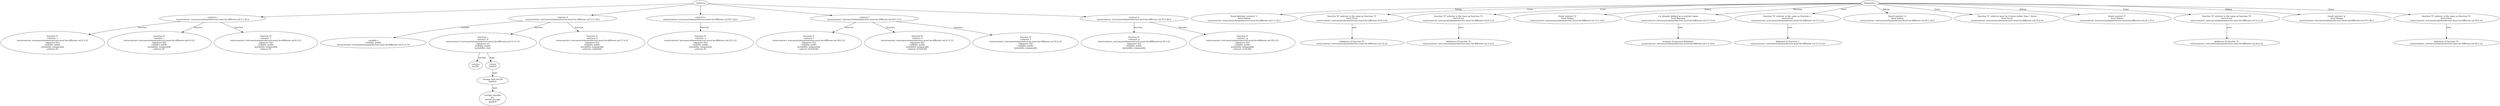 strict digraph "tests/contract_testcases/solana/selectors-must-be-different.sol" {
	contract [label="contract c\ntests/contract_testcases/solana/selectors-must-be-different.sol:1:1-10:2"]
	f1 [label="function f1\ncontract: c\ntests/contract_testcases/solana/selectors-must-be-different.sol:3:2-22\nsignature f1()\nvisibility public\nmutability nonpayable\nselector 01"]
	f2 [label="function f2\ncontract: c\ntests/contract_testcases/solana/selectors-must-be-different.sol:6:2-22\nsignature f2()\nvisibility public\nmutability nonpayable\nselector 01"]
	f3 [label="function f3\ncontract: c\ntests/contract_testcases/solana/selectors-must-be-different.sol:9:2-22\nsignature f3()\nvisibility public\nmutability nonpayable\nselector 01"]
	contract_5 [label="contract d\ntests/contract_testcases/solana/selectors-must-be-different.sol:12:1-18:2"]
	var [label="variable c\nvisibility public\ntests/contract_testcases/solana/selectors-must-be-different.sol:13:2-14"]
	c [label="function c\ncontract: d\ntests/contract_testcases/solana/selectors-must-be-different.sol:13:13-14\nsignature c()\nvisibility public\nmutability view"]
	returns [label="returns\nint256 "]
	return [label="return\nimplicit"]
	storage_load [label="storage load int256\nimplicit"]
	storage_var [label="storage variable\nd.c\nint256 storage\nimplicit"]
	f1_12 [label="function f1\ncontract: d\ntests/contract_testcases/solana/selectors-must-be-different.sol:17:2-22\nsignature f1()\nvisibility public\nmutability nonpayable\nselector c3da42b8"]
	contract_13 [label="contract e\ntests/contract_testcases/solana/selectors-must-be-different.sol:20:1-24:2"]
	f1_14 [label="function f1\ncontract: e\ntests/contract_testcases/solana/selectors-must-be-different.sol:23:2-22\nsignature f1()\nvisibility public\nmutability nonpayable\nselector 01"]
	contract_15 [label="contract f\ntests/contract_testcases/solana/selectors-must-be-different.sol:26:1-33:2"]
	f1_16 [label="function f1\ncontract: f\ntests/contract_testcases/solana/selectors-must-be-different.sol:29:2-22\nsignature f1()\nvisibility public\nmutability nonpayable\nselector 41424344"]
	f2_17 [label="function f2\ncontract: f\ntests/contract_testcases/solana/selectors-must-be-different.sol:31:2-22\nsignature f2()\nvisibility public\nmutability nonpayable\nselector 41424344"]
	f3_18 [label="function f3\ncontract: f\ntests/contract_testcases/solana/selectors-must-be-different.sol:32:2-22\nsignature f3()\nvisibility public\nmutability nonpayable"]
	contract_19 [label="contract g\ntests/contract_testcases/solana/selectors-must-be-different.sol:35:1-40:2"]
	f1_20 [label="function f1\ncontract: g\ntests/contract_testcases/solana/selectors-must-be-different.sol:36:2-22\nsignature f1()\nvisibility public\nmutability nonpayable"]
	f3_21 [label="function f3\ncontract: g\ntests/contract_testcases/solana/selectors-must-be-different.sol:39:2-22\nsignature f3()\nvisibility public\nmutability nonpayable\nselector c27fc305"]
	diagnostic [label="found abstract contract 'c'\nlevel Debug\ntests/contract_testcases/solana/selectors-must-be-different.sol:1:1-10:2"]
	diagnostic_24 [label="function 'f2' selector is the same as function 'f1'\nlevel Error\ntests/contract_testcases/solana/selectors-must-be-different.sol:6:2-22"]
	note [label="definition of function 'f1'\ntests/contract_testcases/solana/selectors-must-be-different.sol:3:2-22"]
	diagnostic_26 [label="function 'f3' selector is the same as function 'f1'\nlevel Error\ntests/contract_testcases/solana/selectors-must-be-different.sol:9:2-22"]
	note_27 [label="definition of function 'f1'\ntests/contract_testcases/solana/selectors-must-be-different.sol:3:2-22"]
	diagnostic_28 [label="found contract 'd'\nlevel Debug\ntests/contract_testcases/solana/selectors-must-be-different.sol:12:1-18:2"]
	diagnostic_29 [label="c is already defined as a contract name\nlevel Warning\ntests/contract_testcases/solana/selectors-must-be-different.sol:13:13-14"]
	note_30 [label="location of previous definition\ntests/contract_testcases/solana/selectors-must-be-different.sol:1:1-10:2"]
	diagnostic_31 [label="function 'f1' selector is the same as function 'c'\nlevel Error\ntests/contract_testcases/solana/selectors-must-be-different.sol:17:2-22"]
	note_32 [label="definition of function 'c'\ntests/contract_testcases/solana/selectors-must-be-different.sol:13:13-14"]
	diagnostic_33 [label="found contract 'e'\nlevel Debug\ntests/contract_testcases/solana/selectors-must-be-different.sol:20:1-24:2"]
	diagnostic_34 [label="function 'f1' selector must be 4 bytes rather than 1 bytes\nlevel Error\ntests/contract_testcases/solana/selectors-must-be-different.sol:22:2-16"]
	diagnostic_35 [label="found contract 'f'\nlevel Debug\ntests/contract_testcases/solana/selectors-must-be-different.sol:26:1-33:2"]
	diagnostic_36 [label="function 'f2' selector is the same as function 'f1'\nlevel Error\ntests/contract_testcases/solana/selectors-must-be-different.sol:31:2-22"]
	note_37 [label="definition of function 'f1'\ntests/contract_testcases/solana/selectors-must-be-different.sol:29:2-22"]
	diagnostic_38 [label="found contract 'g'\nlevel Debug\ntests/contract_testcases/solana/selectors-must-be-different.sol:35:1-40:2"]
	diagnostic_39 [label="function 'f3' selector is the same as function 'f1'\nlevel Error\ntests/contract_testcases/solana/selectors-must-be-different.sol:39:2-22"]
	note_40 [label="definition of function 'f1'\ntests/contract_testcases/solana/selectors-must-be-different.sol:36:2-22"]
	contracts -> contract
	contract -> f1 [label="function"]
	contract -> f2 [label="function"]
	contract -> f3 [label="function"]
	contracts -> contract_5
	contract_5 -> var [label="variable"]
	contract_5 -> c [label="function"]
	c -> returns [label="returns"]
	c -> return [label="body"]
	return -> storage_load [label="expr"]
	storage_load -> storage_var [label="expr"]
	contract_5 -> f1_12 [label="function"]
	contracts -> contract_13
	contract_13 -> f1_14 [label="function"]
	contracts -> contract_15
	contract_15 -> f1_16 [label="function"]
	contract_15 -> f2_17 [label="function"]
	contract_15 -> f3_18 [label="function"]
	contracts -> contract_19
	contract_19 -> f1_20 [label="function"]
	contract_19 -> f3_21 [label="function"]
	diagnostics -> diagnostic [label="Debug"]
	diagnostics -> diagnostic_24 [label="Error"]
	diagnostic_24 -> note [label="note"]
	diagnostics -> diagnostic_26 [label="Error"]
	diagnostic_26 -> note_27 [label="note"]
	diagnostics -> diagnostic_28 [label="Debug"]
	diagnostics -> diagnostic_29 [label="Warning"]
	diagnostic_29 -> note_30 [label="note"]
	diagnostics -> diagnostic_31 [label="Error"]
	diagnostic_31 -> note_32 [label="note"]
	diagnostics -> diagnostic_33 [label="Debug"]
	diagnostics -> diagnostic_34 [label="Error"]
	diagnostics -> diagnostic_35 [label="Debug"]
	diagnostics -> diagnostic_36 [label="Error"]
	diagnostic_36 -> note_37 [label="note"]
	diagnostics -> diagnostic_38 [label="Debug"]
	diagnostics -> diagnostic_39 [label="Error"]
	diagnostic_39 -> note_40 [label="note"]
}
